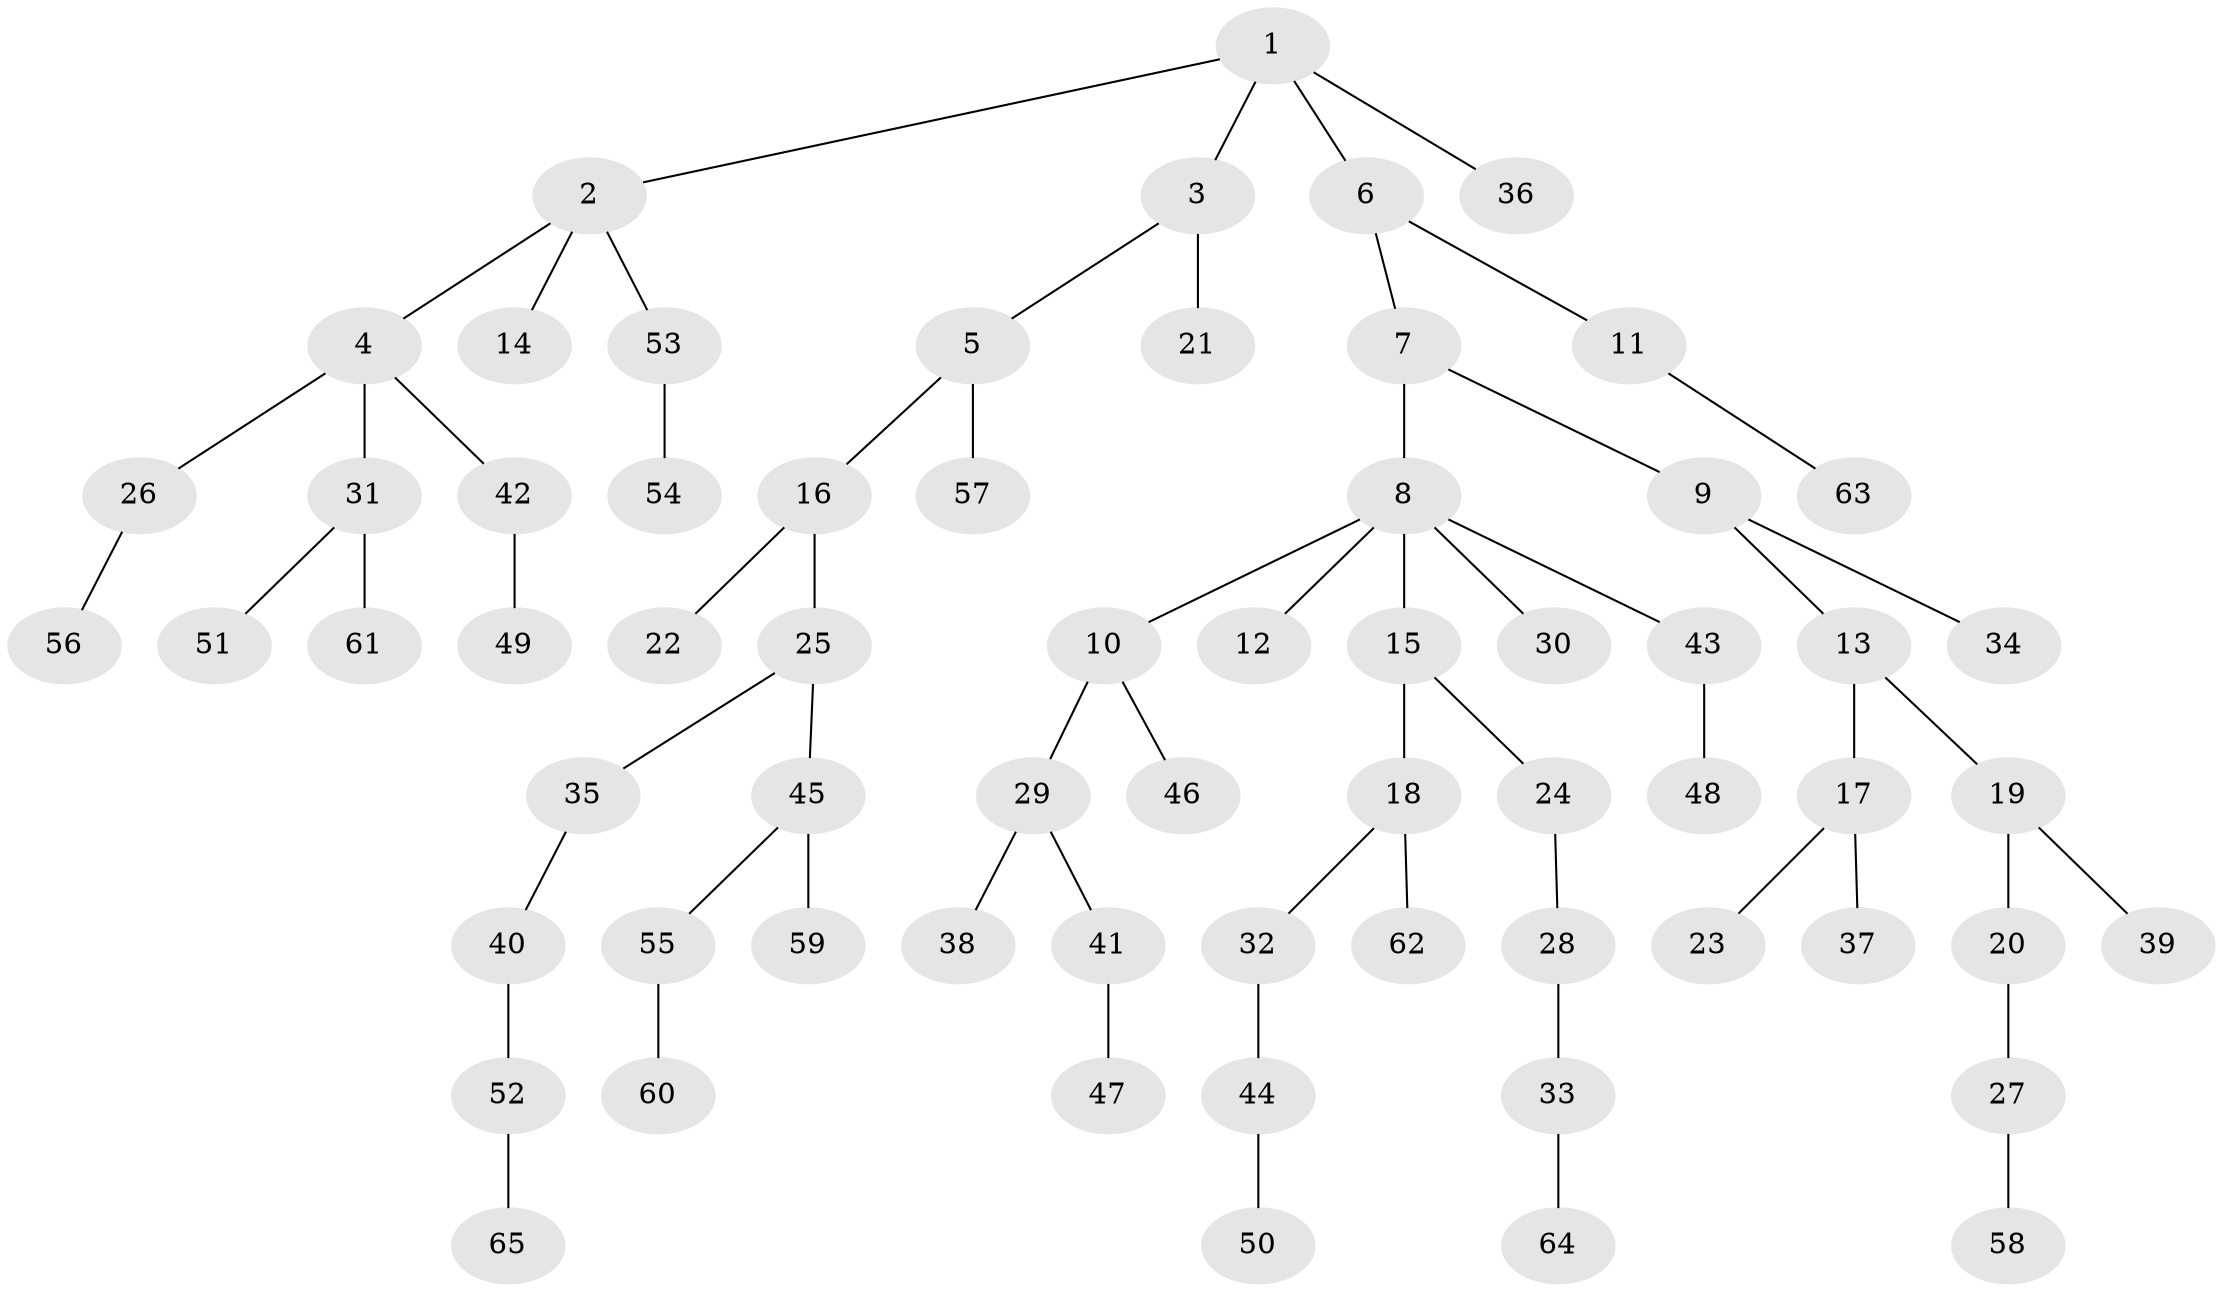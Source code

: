 // Generated by graph-tools (version 1.1) at 2025/50/03/09/25 03:50:21]
// undirected, 65 vertices, 64 edges
graph export_dot {
graph [start="1"]
  node [color=gray90,style=filled];
  1;
  2;
  3;
  4;
  5;
  6;
  7;
  8;
  9;
  10;
  11;
  12;
  13;
  14;
  15;
  16;
  17;
  18;
  19;
  20;
  21;
  22;
  23;
  24;
  25;
  26;
  27;
  28;
  29;
  30;
  31;
  32;
  33;
  34;
  35;
  36;
  37;
  38;
  39;
  40;
  41;
  42;
  43;
  44;
  45;
  46;
  47;
  48;
  49;
  50;
  51;
  52;
  53;
  54;
  55;
  56;
  57;
  58;
  59;
  60;
  61;
  62;
  63;
  64;
  65;
  1 -- 2;
  1 -- 3;
  1 -- 6;
  1 -- 36;
  2 -- 4;
  2 -- 14;
  2 -- 53;
  3 -- 5;
  3 -- 21;
  4 -- 26;
  4 -- 31;
  4 -- 42;
  5 -- 16;
  5 -- 57;
  6 -- 7;
  6 -- 11;
  7 -- 8;
  7 -- 9;
  8 -- 10;
  8 -- 12;
  8 -- 15;
  8 -- 30;
  8 -- 43;
  9 -- 13;
  9 -- 34;
  10 -- 29;
  10 -- 46;
  11 -- 63;
  13 -- 17;
  13 -- 19;
  15 -- 18;
  15 -- 24;
  16 -- 22;
  16 -- 25;
  17 -- 23;
  17 -- 37;
  18 -- 32;
  18 -- 62;
  19 -- 20;
  19 -- 39;
  20 -- 27;
  24 -- 28;
  25 -- 35;
  25 -- 45;
  26 -- 56;
  27 -- 58;
  28 -- 33;
  29 -- 38;
  29 -- 41;
  31 -- 51;
  31 -- 61;
  32 -- 44;
  33 -- 64;
  35 -- 40;
  40 -- 52;
  41 -- 47;
  42 -- 49;
  43 -- 48;
  44 -- 50;
  45 -- 55;
  45 -- 59;
  52 -- 65;
  53 -- 54;
  55 -- 60;
}
